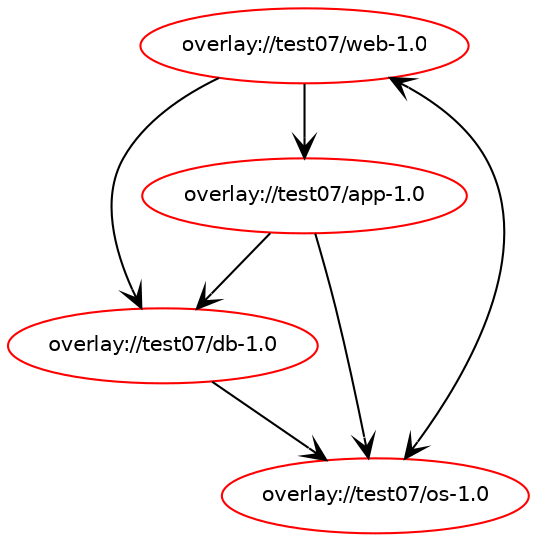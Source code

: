 digraph prolog {

newrank=true;
concentrate=true;
compound=true;
graph [rankdir=TD];#, ranksep=2.5, nodesep=0.2];
edge  [arrowhead=vee];
node  [fontname=Helvetica,fontsize=10];

"overlay://test07/web-1.0" [color=red, href="../test07/web-1.0-rdepend.svg"];
"overlay://test07/web-1.0" -> "overlay://test07/app-1.0"
"overlay://test07/web-1.0" -> "overlay://test07/db-1.0"
"overlay://test07/web-1.0" -> "overlay://test07/os-1.0"
"overlay://test07/app-1.0" [color=red, href="../test07/app-1.0-rdepend.svg"];
"overlay://test07/app-1.0" -> "overlay://test07/db-1.0"
"overlay://test07/app-1.0" -> "overlay://test07/os-1.0"
"overlay://test07/db-1.0" [color=red, href="../test07/db-1.0-rdepend.svg"];
"overlay://test07/db-1.0" -> "overlay://test07/os-1.0"
"overlay://test07/os-1.0" [color=red, href="../test07/os-1.0-rdepend.svg"];
"overlay://test07/os-1.0" -> "overlay://test07/web-1.0"
}
